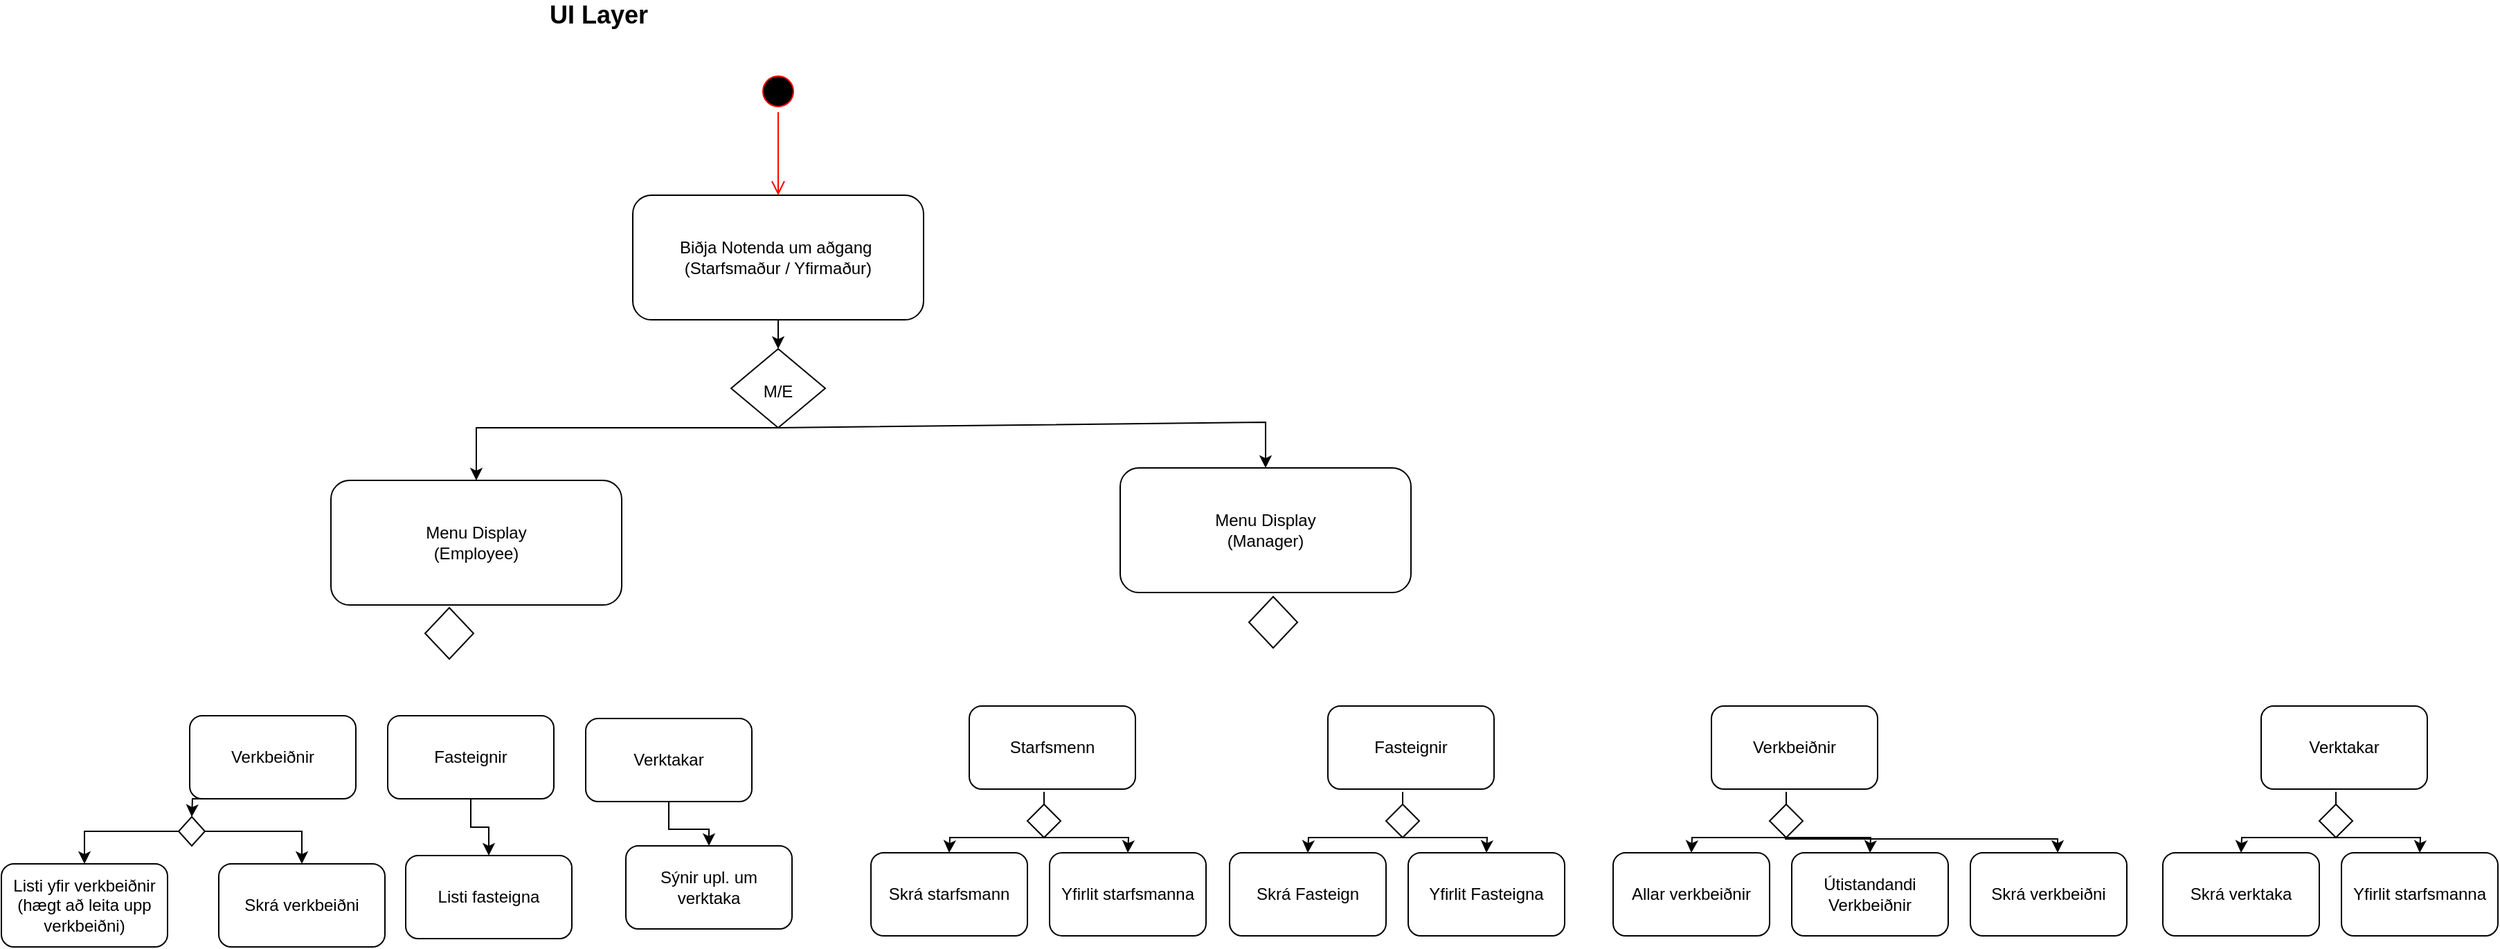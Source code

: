 <mxfile version="15.8.3" type="github">
  <diagram id="_1e6eq4gqQpixzHqWoPJ" name="Page-1">
    <mxGraphModel dx="1679" dy="423" grid="0" gridSize="10" guides="1" tooltips="1" connect="1" arrows="1" fold="1" page="1" pageScale="1" pageWidth="827" pageHeight="1169" math="0" shadow="0">
      <root>
        <mxCell id="0" />
        <mxCell id="1" parent="0" />
        <mxCell id="u-FrUHWEFDejLxlOJI8D-13" value="" style="edgeStyle=orthogonalEdgeStyle;rounded=0;orthogonalLoop=1;jettySize=auto;html=1;fontSize=18;" edge="1" parent="1" source="u-FrUHWEFDejLxlOJI8D-1" target="u-FrUHWEFDejLxlOJI8D-11">
          <mxGeometry relative="1" as="geometry" />
        </mxCell>
        <mxCell id="u-FrUHWEFDejLxlOJI8D-1" value="Biðja Notenda um aðgang&amp;nbsp;&lt;br&gt;(Starfsmaður / Yfirmaður)" style="rounded=1;whiteSpace=wrap;html=1;" vertex="1" parent="1">
          <mxGeometry x="265" y="210" width="210" height="90" as="geometry" />
        </mxCell>
        <mxCell id="u-FrUHWEFDejLxlOJI8D-2" value="" style="ellipse;html=1;shape=startState;fillColor=#000000;strokeColor=#ff0000;" vertex="1" parent="1">
          <mxGeometry x="355" y="120" width="30" height="30" as="geometry" />
        </mxCell>
        <mxCell id="u-FrUHWEFDejLxlOJI8D-3" value="" style="edgeStyle=orthogonalEdgeStyle;html=1;verticalAlign=bottom;endArrow=open;endSize=8;strokeColor=#ff0000;rounded=0;" edge="1" source="u-FrUHWEFDejLxlOJI8D-2" parent="1">
          <mxGeometry relative="1" as="geometry">
            <mxPoint x="370" y="210" as="targetPoint" />
          </mxGeometry>
        </mxCell>
        <mxCell id="u-FrUHWEFDejLxlOJI8D-4" value="Menu Display&lt;br&gt;(Employee)" style="rounded=1;whiteSpace=wrap;html=1;" vertex="1" parent="1">
          <mxGeometry x="47" y="416" width="210" height="90" as="geometry" />
        </mxCell>
        <mxCell id="u-FrUHWEFDejLxlOJI8D-8" value="&lt;b&gt;&lt;font style=&quot;font-size: 18px&quot;&gt;UI Layer&lt;/font&gt;&lt;/b&gt;" style="text;html=1;align=center;verticalAlign=middle;resizable=0;points=[];autosize=1;strokeColor=none;fillColor=none;" vertex="1" parent="1">
          <mxGeometry x="195" y="70" width="90" height="20" as="geometry" />
        </mxCell>
        <mxCell id="u-FrUHWEFDejLxlOJI8D-11" value="&lt;font style=&quot;font-size: 12px&quot;&gt;M/E&lt;/font&gt;" style="rhombus;whiteSpace=wrap;html=1;fontSize=18;" vertex="1" parent="1">
          <mxGeometry x="336" y="321" width="68" height="57" as="geometry" />
        </mxCell>
        <mxCell id="u-FrUHWEFDejLxlOJI8D-14" value="" style="endArrow=classic;html=1;rounded=0;fontSize=12;exitX=0.5;exitY=1;exitDx=0;exitDy=0;entryX=0.5;entryY=0;entryDx=0;entryDy=0;" edge="1" parent="1" source="u-FrUHWEFDejLxlOJI8D-11" target="u-FrUHWEFDejLxlOJI8D-4">
          <mxGeometry width="50" height="50" relative="1" as="geometry">
            <mxPoint x="393" y="469" as="sourcePoint" />
            <mxPoint x="443" y="419" as="targetPoint" />
            <Array as="points">
              <mxPoint x="152" y="378" />
            </Array>
          </mxGeometry>
        </mxCell>
        <mxCell id="u-FrUHWEFDejLxlOJI8D-15" value="Menu Display&lt;br&gt;(Manager)" style="rounded=1;whiteSpace=wrap;html=1;" vertex="1" parent="1">
          <mxGeometry x="617" y="407" width="210" height="90" as="geometry" />
        </mxCell>
        <mxCell id="u-FrUHWEFDejLxlOJI8D-16" value="" style="endArrow=classic;html=1;rounded=0;fontSize=12;entryX=0.5;entryY=0;entryDx=0;entryDy=0;exitX=0.5;exitY=1;exitDx=0;exitDy=0;" edge="1" parent="1" source="u-FrUHWEFDejLxlOJI8D-11" target="u-FrUHWEFDejLxlOJI8D-15">
          <mxGeometry width="50" height="50" relative="1" as="geometry">
            <mxPoint x="369" y="382" as="sourcePoint" />
            <mxPoint x="443" y="419" as="targetPoint" />
            <Array as="points">
              <mxPoint x="722" y="374" />
            </Array>
          </mxGeometry>
        </mxCell>
        <mxCell id="u-FrUHWEFDejLxlOJI8D-17" value="Verkbeiðnir" style="rounded=1;whiteSpace=wrap;html=1;fontSize=12;" vertex="1" parent="1">
          <mxGeometry x="-55" y="586" width="120" height="60" as="geometry" />
        </mxCell>
        <mxCell id="u-FrUHWEFDejLxlOJI8D-19" value="Listi fasteigna" style="rounded=1;whiteSpace=wrap;html=1;fontSize=12;" vertex="1" parent="1">
          <mxGeometry x="101" y="687" width="120" height="60" as="geometry" />
        </mxCell>
        <mxCell id="u-FrUHWEFDejLxlOJI8D-31" value="" style="edgeStyle=orthogonalEdgeStyle;rounded=0;orthogonalLoop=1;jettySize=auto;html=1;fontSize=12;" edge="1" parent="1" source="u-FrUHWEFDejLxlOJI8D-20" target="u-FrUHWEFDejLxlOJI8D-30">
          <mxGeometry relative="1" as="geometry" />
        </mxCell>
        <mxCell id="u-FrUHWEFDejLxlOJI8D-20" value="Verktakar" style="rounded=1;whiteSpace=wrap;html=1;fontSize=12;" vertex="1" parent="1">
          <mxGeometry x="231" y="588" width="120" height="60" as="geometry" />
        </mxCell>
        <mxCell id="u-FrUHWEFDejLxlOJI8D-21" value="Listi yfir verkbeiðnir&lt;br&gt;(hægt að leita upp verkbeiðni)" style="rounded=1;whiteSpace=wrap;html=1;fontSize=12;" vertex="1" parent="1">
          <mxGeometry x="-191" y="693" width="120" height="60" as="geometry" />
        </mxCell>
        <mxCell id="u-FrUHWEFDejLxlOJI8D-27" value="" style="edgeStyle=orthogonalEdgeStyle;rounded=0;orthogonalLoop=1;jettySize=auto;html=1;fontSize=12;" edge="1" parent="1" source="u-FrUHWEFDejLxlOJI8D-24" target="u-FrUHWEFDejLxlOJI8D-19">
          <mxGeometry relative="1" as="geometry" />
        </mxCell>
        <mxCell id="u-FrUHWEFDejLxlOJI8D-24" value="Fasteignir" style="rounded=1;whiteSpace=wrap;html=1;fontSize=12;" vertex="1" parent="1">
          <mxGeometry x="88" y="586" width="120" height="60" as="geometry" />
        </mxCell>
        <mxCell id="u-FrUHWEFDejLxlOJI8D-28" value="Skrá verkbeiðni" style="rounded=1;whiteSpace=wrap;html=1;fontSize=12;" vertex="1" parent="1">
          <mxGeometry x="-34" y="693" width="120" height="60" as="geometry" />
        </mxCell>
        <mxCell id="u-FrUHWEFDejLxlOJI8D-30" value="Sýnir upl. um verktaka" style="rounded=1;whiteSpace=wrap;html=1;fontSize=12;" vertex="1" parent="1">
          <mxGeometry x="260" y="680" width="120" height="60" as="geometry" />
        </mxCell>
        <mxCell id="u-FrUHWEFDejLxlOJI8D-35" value="" style="edgeStyle=orthogonalEdgeStyle;rounded=0;orthogonalLoop=1;jettySize=auto;html=1;fontSize=12;" edge="1" parent="1" source="u-FrUHWEFDejLxlOJI8D-32" target="u-FrUHWEFDejLxlOJI8D-28">
          <mxGeometry relative="1" as="geometry" />
        </mxCell>
        <mxCell id="u-FrUHWEFDejLxlOJI8D-36" value="" style="edgeStyle=orthogonalEdgeStyle;rounded=0;orthogonalLoop=1;jettySize=auto;html=1;fontSize=12;" edge="1" parent="1" source="u-FrUHWEFDejLxlOJI8D-32" target="u-FrUHWEFDejLxlOJI8D-21">
          <mxGeometry relative="1" as="geometry" />
        </mxCell>
        <mxCell id="u-FrUHWEFDejLxlOJI8D-32" value="" style="rhombus;whiteSpace=wrap;html=1;fontSize=12;" vertex="1" parent="1">
          <mxGeometry x="-63" y="659" width="19" height="21" as="geometry" />
        </mxCell>
        <mxCell id="u-FrUHWEFDejLxlOJI8D-34" value="" style="endArrow=classic;html=1;rounded=0;fontSize=12;exitX=0.5;exitY=1;exitDx=0;exitDy=0;entryX=0.5;entryY=0;entryDx=0;entryDy=0;" edge="1" parent="1" source="u-FrUHWEFDejLxlOJI8D-17" target="u-FrUHWEFDejLxlOJI8D-32">
          <mxGeometry width="50" height="50" relative="1" as="geometry">
            <mxPoint x="77" y="730" as="sourcePoint" />
            <mxPoint x="127" y="680" as="targetPoint" />
            <Array as="points">
              <mxPoint x="-53" y="646" />
            </Array>
          </mxGeometry>
        </mxCell>
        <mxCell id="u-FrUHWEFDejLxlOJI8D-38" value="Starfsmenn" style="rounded=1;whiteSpace=wrap;html=1;fontSize=12;" vertex="1" parent="1">
          <mxGeometry x="508" y="579" width="120" height="60" as="geometry" />
        </mxCell>
        <mxCell id="u-FrUHWEFDejLxlOJI8D-42" value="" style="rhombus;whiteSpace=wrap;html=1;fontSize=12;" vertex="1" parent="1">
          <mxGeometry x="550" y="650" width="24" height="24" as="geometry" />
        </mxCell>
        <mxCell id="u-FrUHWEFDejLxlOJI8D-43" value="Skrá starfsmann" style="rounded=1;whiteSpace=wrap;html=1;fontSize=12;" vertex="1" parent="1">
          <mxGeometry x="437" y="685" width="113" height="60" as="geometry" />
        </mxCell>
        <mxCell id="u-FrUHWEFDejLxlOJI8D-46" value="Yfirlit starfsmanna" style="rounded=1;whiteSpace=wrap;html=1;fontSize=12;" vertex="1" parent="1">
          <mxGeometry x="566" y="685" width="113" height="60" as="geometry" />
        </mxCell>
        <mxCell id="u-FrUHWEFDejLxlOJI8D-47" value="" style="endArrow=none;html=1;rounded=0;fontSize=12;exitX=0.5;exitY=0;exitDx=0;exitDy=0;" edge="1" parent="1" source="u-FrUHWEFDejLxlOJI8D-42">
          <mxGeometry width="50" height="50" relative="1" as="geometry">
            <mxPoint x="656" y="738" as="sourcePoint" />
            <mxPoint x="562" y="641" as="targetPoint" />
          </mxGeometry>
        </mxCell>
        <mxCell id="u-FrUHWEFDejLxlOJI8D-49" value="" style="endArrow=classic;html=1;rounded=0;fontSize=12;exitX=0.5;exitY=1;exitDx=0;exitDy=0;entryX=0.5;entryY=0;entryDx=0;entryDy=0;" edge="1" parent="1" source="u-FrUHWEFDejLxlOJI8D-42" target="u-FrUHWEFDejLxlOJI8D-46">
          <mxGeometry width="50" height="50" relative="1" as="geometry">
            <mxPoint x="649" y="718" as="sourcePoint" />
            <mxPoint x="628" y="674" as="targetPoint" />
            <Array as="points">
              <mxPoint x="623" y="674" />
            </Array>
          </mxGeometry>
        </mxCell>
        <mxCell id="u-FrUHWEFDejLxlOJI8D-50" value="" style="endArrow=classic;html=1;rounded=0;fontSize=12;entryX=0.5;entryY=0;entryDx=0;entryDy=0;exitX=0.5;exitY=1;exitDx=0;exitDy=0;" edge="1" parent="1" source="u-FrUHWEFDejLxlOJI8D-42" target="u-FrUHWEFDejLxlOJI8D-43">
          <mxGeometry width="50" height="50" relative="1" as="geometry">
            <mxPoint x="563" y="676" as="sourcePoint" />
            <mxPoint x="699" y="668" as="targetPoint" />
            <Array as="points">
              <mxPoint x="494" y="674" />
            </Array>
          </mxGeometry>
        </mxCell>
        <mxCell id="u-FrUHWEFDejLxlOJI8D-51" value="" style="rhombus;whiteSpace=wrap;html=1;fontSize=12;" vertex="1" parent="1">
          <mxGeometry x="115" y="508" width="35" height="37" as="geometry" />
        </mxCell>
        <mxCell id="u-FrUHWEFDejLxlOJI8D-52" value="" style="rhombus;whiteSpace=wrap;html=1;fontSize=12;" vertex="1" parent="1">
          <mxGeometry x="710" y="500" width="35" height="37" as="geometry" />
        </mxCell>
        <mxCell id="u-FrUHWEFDejLxlOJI8D-53" value="Fasteignir" style="rounded=1;whiteSpace=wrap;html=1;fontSize=12;" vertex="1" parent="1">
          <mxGeometry x="767" y="579" width="120" height="60" as="geometry" />
        </mxCell>
        <mxCell id="u-FrUHWEFDejLxlOJI8D-54" value="" style="rhombus;whiteSpace=wrap;html=1;fontSize=12;" vertex="1" parent="1">
          <mxGeometry x="809" y="650" width="24" height="24" as="geometry" />
        </mxCell>
        <mxCell id="u-FrUHWEFDejLxlOJI8D-55" value="Skrá Fasteign" style="rounded=1;whiteSpace=wrap;html=1;fontSize=12;" vertex="1" parent="1">
          <mxGeometry x="696" y="685" width="113" height="60" as="geometry" />
        </mxCell>
        <mxCell id="u-FrUHWEFDejLxlOJI8D-56" value="Yfirlit Fasteigna" style="rounded=1;whiteSpace=wrap;html=1;fontSize=12;" vertex="1" parent="1">
          <mxGeometry x="825" y="685" width="113" height="60" as="geometry" />
        </mxCell>
        <mxCell id="u-FrUHWEFDejLxlOJI8D-57" value="" style="endArrow=none;html=1;rounded=0;fontSize=12;exitX=0.5;exitY=0;exitDx=0;exitDy=0;" edge="1" parent="1" source="u-FrUHWEFDejLxlOJI8D-54">
          <mxGeometry width="50" height="50" relative="1" as="geometry">
            <mxPoint x="915" y="738" as="sourcePoint" />
            <mxPoint x="821" y="641" as="targetPoint" />
          </mxGeometry>
        </mxCell>
        <mxCell id="u-FrUHWEFDejLxlOJI8D-58" value="" style="endArrow=classic;html=1;rounded=0;fontSize=12;exitX=0.5;exitY=1;exitDx=0;exitDy=0;entryX=0.5;entryY=0;entryDx=0;entryDy=0;" edge="1" parent="1" source="u-FrUHWEFDejLxlOJI8D-54" target="u-FrUHWEFDejLxlOJI8D-56">
          <mxGeometry width="50" height="50" relative="1" as="geometry">
            <mxPoint x="908" y="718" as="sourcePoint" />
            <mxPoint x="887" y="674" as="targetPoint" />
            <Array as="points">
              <mxPoint x="882" y="674" />
            </Array>
          </mxGeometry>
        </mxCell>
        <mxCell id="u-FrUHWEFDejLxlOJI8D-59" value="" style="endArrow=classic;html=1;rounded=0;fontSize=12;entryX=0.5;entryY=0;entryDx=0;entryDy=0;exitX=0.5;exitY=1;exitDx=0;exitDy=0;" edge="1" parent="1" source="u-FrUHWEFDejLxlOJI8D-54" target="u-FrUHWEFDejLxlOJI8D-55">
          <mxGeometry width="50" height="50" relative="1" as="geometry">
            <mxPoint x="822" y="676" as="sourcePoint" />
            <mxPoint x="958" y="668" as="targetPoint" />
            <Array as="points">
              <mxPoint x="753" y="674" />
            </Array>
          </mxGeometry>
        </mxCell>
        <mxCell id="u-FrUHWEFDejLxlOJI8D-60" value="Verkbeiðnir" style="rounded=1;whiteSpace=wrap;html=1;fontSize=12;" vertex="1" parent="1">
          <mxGeometry x="1044" y="579" width="120" height="60" as="geometry" />
        </mxCell>
        <mxCell id="u-FrUHWEFDejLxlOJI8D-61" value="" style="rhombus;whiteSpace=wrap;html=1;fontSize=12;" vertex="1" parent="1">
          <mxGeometry x="1086" y="650" width="24" height="24" as="geometry" />
        </mxCell>
        <mxCell id="u-FrUHWEFDejLxlOJI8D-62" value="Allar verkbeiðnir" style="rounded=1;whiteSpace=wrap;html=1;fontSize=12;" vertex="1" parent="1">
          <mxGeometry x="973" y="685" width="113" height="60" as="geometry" />
        </mxCell>
        <mxCell id="u-FrUHWEFDejLxlOJI8D-63" value="Útistandandi Verkbeiðnir" style="rounded=1;whiteSpace=wrap;html=1;fontSize=12;" vertex="1" parent="1">
          <mxGeometry x="1102" y="685" width="113" height="60" as="geometry" />
        </mxCell>
        <mxCell id="u-FrUHWEFDejLxlOJI8D-64" value="" style="endArrow=none;html=1;rounded=0;fontSize=12;exitX=0.5;exitY=0;exitDx=0;exitDy=0;" edge="1" parent="1" source="u-FrUHWEFDejLxlOJI8D-61">
          <mxGeometry width="50" height="50" relative="1" as="geometry">
            <mxPoint x="1192" y="738" as="sourcePoint" />
            <mxPoint x="1098" y="641" as="targetPoint" />
          </mxGeometry>
        </mxCell>
        <mxCell id="u-FrUHWEFDejLxlOJI8D-65" value="" style="endArrow=classic;html=1;rounded=0;fontSize=12;exitX=0.5;exitY=1;exitDx=0;exitDy=0;entryX=0.5;entryY=0;entryDx=0;entryDy=0;" edge="1" parent="1" source="u-FrUHWEFDejLxlOJI8D-61" target="u-FrUHWEFDejLxlOJI8D-63">
          <mxGeometry width="50" height="50" relative="1" as="geometry">
            <mxPoint x="1185" y="718" as="sourcePoint" />
            <mxPoint x="1164" y="674" as="targetPoint" />
            <Array as="points">
              <mxPoint x="1159" y="674" />
            </Array>
          </mxGeometry>
        </mxCell>
        <mxCell id="u-FrUHWEFDejLxlOJI8D-66" value="" style="endArrow=classic;html=1;rounded=0;fontSize=12;entryX=0.5;entryY=0;entryDx=0;entryDy=0;exitX=0.5;exitY=1;exitDx=0;exitDy=0;" edge="1" parent="1" source="u-FrUHWEFDejLxlOJI8D-61" target="u-FrUHWEFDejLxlOJI8D-62">
          <mxGeometry width="50" height="50" relative="1" as="geometry">
            <mxPoint x="1099" y="676" as="sourcePoint" />
            <mxPoint x="1235" y="668" as="targetPoint" />
            <Array as="points">
              <mxPoint x="1030" y="674" />
            </Array>
          </mxGeometry>
        </mxCell>
        <mxCell id="u-FrUHWEFDejLxlOJI8D-69" value="" style="endArrow=classic;html=1;rounded=0;fontSize=12;entryX=0.558;entryY=0;entryDx=0;entryDy=0;entryPerimeter=0;" edge="1" parent="1" target="u-FrUHWEFDejLxlOJI8D-70">
          <mxGeometry width="50" height="50" relative="1" as="geometry">
            <mxPoint x="1097" y="675" as="sourcePoint" />
            <mxPoint x="1299" y="675" as="targetPoint" />
            <Array as="points">
              <mxPoint x="1294" y="675" />
            </Array>
          </mxGeometry>
        </mxCell>
        <mxCell id="u-FrUHWEFDejLxlOJI8D-70" value="Skrá verkbeiðni" style="rounded=1;whiteSpace=wrap;html=1;fontSize=12;" vertex="1" parent="1">
          <mxGeometry x="1231" y="685" width="113" height="60" as="geometry" />
        </mxCell>
        <mxCell id="u-FrUHWEFDejLxlOJI8D-71" value="Verktakar" style="rounded=1;whiteSpace=wrap;html=1;fontSize=12;" vertex="1" parent="1">
          <mxGeometry x="1441" y="579" width="120" height="60" as="geometry" />
        </mxCell>
        <mxCell id="u-FrUHWEFDejLxlOJI8D-72" value="" style="rhombus;whiteSpace=wrap;html=1;fontSize=12;" vertex="1" parent="1">
          <mxGeometry x="1483" y="650" width="24" height="24" as="geometry" />
        </mxCell>
        <mxCell id="u-FrUHWEFDejLxlOJI8D-73" value="Skrá verktaka" style="rounded=1;whiteSpace=wrap;html=1;fontSize=12;" vertex="1" parent="1">
          <mxGeometry x="1370" y="685" width="113" height="60" as="geometry" />
        </mxCell>
        <mxCell id="u-FrUHWEFDejLxlOJI8D-74" value="Yfirlit starfsmanna" style="rounded=1;whiteSpace=wrap;html=1;fontSize=12;" vertex="1" parent="1">
          <mxGeometry x="1499" y="685" width="113" height="60" as="geometry" />
        </mxCell>
        <mxCell id="u-FrUHWEFDejLxlOJI8D-75" value="" style="endArrow=none;html=1;rounded=0;fontSize=12;exitX=0.5;exitY=0;exitDx=0;exitDy=0;" edge="1" parent="1" source="u-FrUHWEFDejLxlOJI8D-72">
          <mxGeometry width="50" height="50" relative="1" as="geometry">
            <mxPoint x="1589" y="738" as="sourcePoint" />
            <mxPoint x="1495" y="641" as="targetPoint" />
          </mxGeometry>
        </mxCell>
        <mxCell id="u-FrUHWEFDejLxlOJI8D-76" value="" style="endArrow=classic;html=1;rounded=0;fontSize=12;exitX=0.5;exitY=1;exitDx=0;exitDy=0;entryX=0.5;entryY=0;entryDx=0;entryDy=0;" edge="1" parent="1" source="u-FrUHWEFDejLxlOJI8D-72" target="u-FrUHWEFDejLxlOJI8D-74">
          <mxGeometry width="50" height="50" relative="1" as="geometry">
            <mxPoint x="1582" y="718" as="sourcePoint" />
            <mxPoint x="1561" y="674" as="targetPoint" />
            <Array as="points">
              <mxPoint x="1556" y="674" />
            </Array>
          </mxGeometry>
        </mxCell>
        <mxCell id="u-FrUHWEFDejLxlOJI8D-77" value="" style="endArrow=classic;html=1;rounded=0;fontSize=12;entryX=0.5;entryY=0;entryDx=0;entryDy=0;exitX=0.5;exitY=1;exitDx=0;exitDy=0;" edge="1" parent="1" source="u-FrUHWEFDejLxlOJI8D-72" target="u-FrUHWEFDejLxlOJI8D-73">
          <mxGeometry width="50" height="50" relative="1" as="geometry">
            <mxPoint x="1496" y="676" as="sourcePoint" />
            <mxPoint x="1632" y="668" as="targetPoint" />
            <Array as="points">
              <mxPoint x="1427" y="674" />
            </Array>
          </mxGeometry>
        </mxCell>
      </root>
    </mxGraphModel>
  </diagram>
</mxfile>
